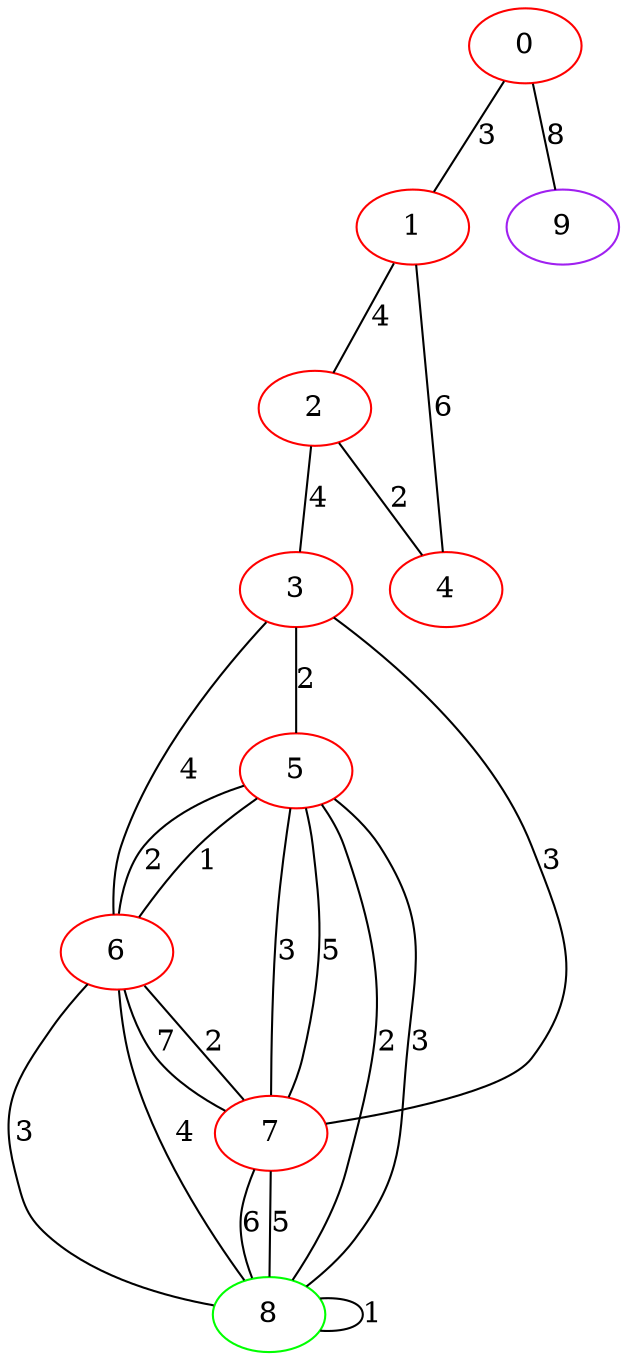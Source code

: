 graph "" {
0 [color=red, weight=1];
1 [color=red, weight=1];
2 [color=red, weight=1];
3 [color=red, weight=1];
4 [color=red, weight=1];
5 [color=red, weight=1];
6 [color=red, weight=1];
7 [color=red, weight=1];
8 [color=green, weight=2];
9 [color=purple, weight=4];
0 -- 1  [key=0, label=3];
0 -- 9  [key=0, label=8];
1 -- 2  [key=0, label=4];
1 -- 4  [key=0, label=6];
2 -- 3  [key=0, label=4];
2 -- 4  [key=0, label=2];
3 -- 5  [key=0, label=2];
3 -- 6  [key=0, label=4];
3 -- 7  [key=0, label=3];
5 -- 8  [key=0, label=2];
5 -- 8  [key=1, label=3];
5 -- 6  [key=0, label=1];
5 -- 6  [key=1, label=2];
5 -- 7  [key=0, label=3];
5 -- 7  [key=1, label=5];
6 -- 8  [key=0, label=3];
6 -- 8  [key=1, label=4];
6 -- 7  [key=0, label=2];
6 -- 7  [key=1, label=7];
7 -- 8  [key=0, label=5];
7 -- 8  [key=1, label=6];
8 -- 8  [key=0, label=1];
}
